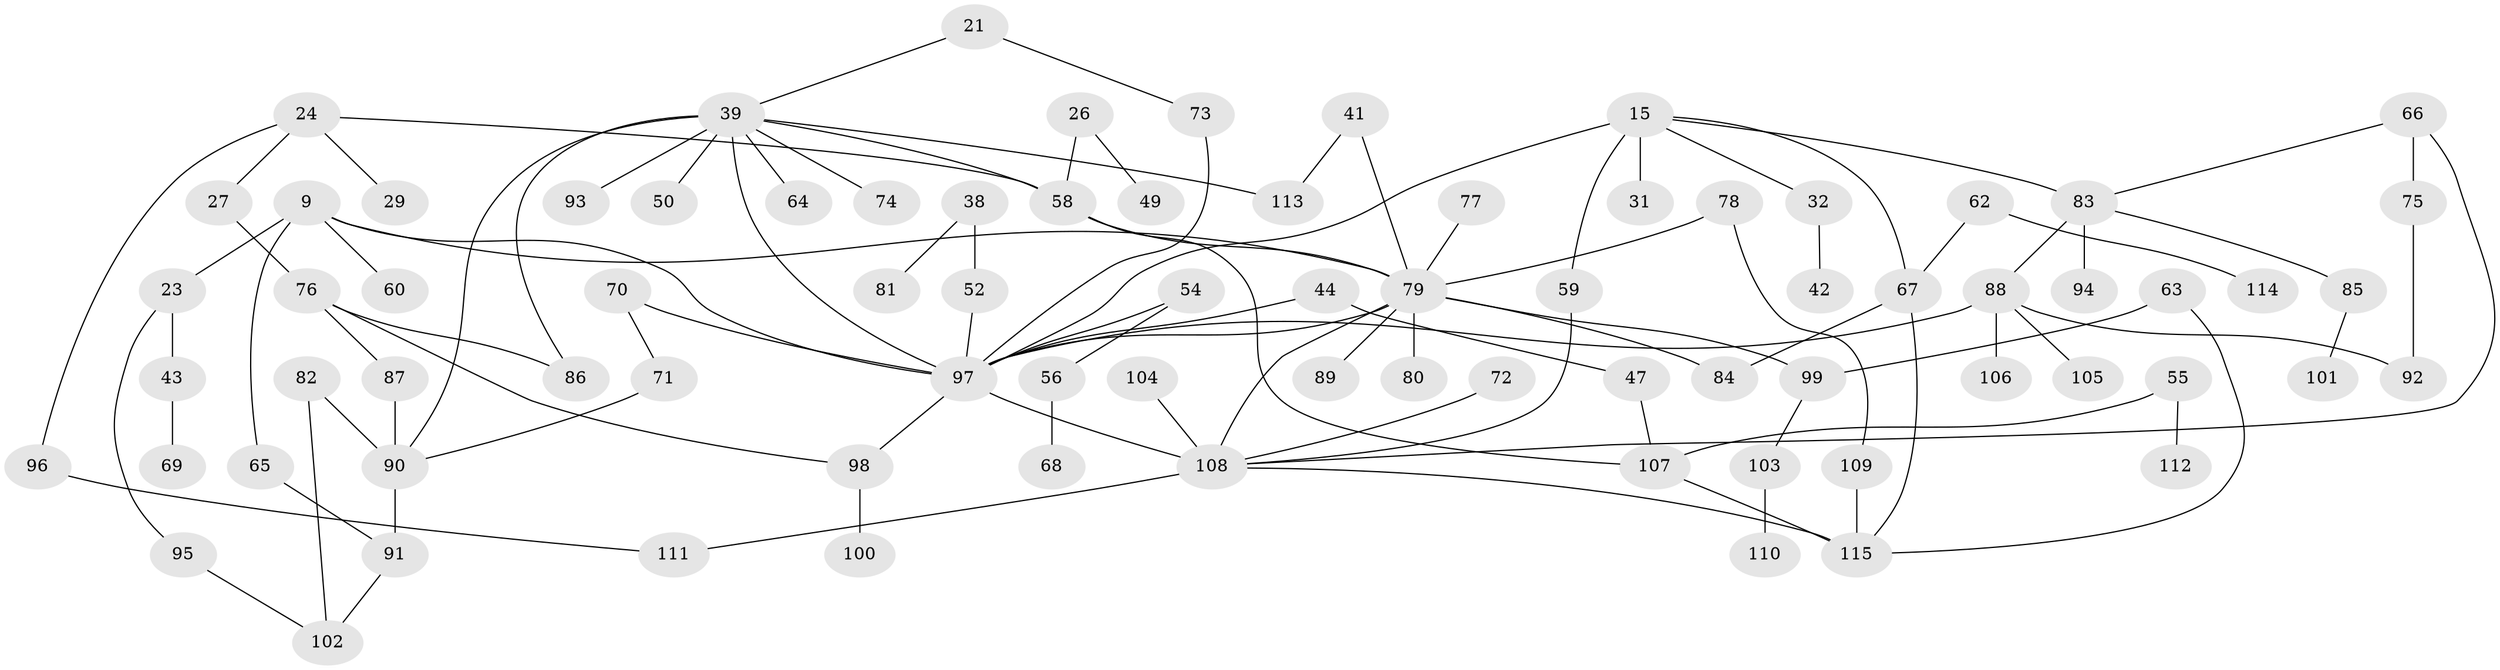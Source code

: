 // original degree distribution, {4: 0.09565217391304348, 9: 0.02608695652173913, 6: 0.017391304347826087, 3: 0.19130434782608696, 5: 0.043478260869565216, 1: 0.2782608695652174, 2: 0.34782608695652173}
// Generated by graph-tools (version 1.1) at 2025/44/03/04/25 21:44:58]
// undirected, 80 vertices, 102 edges
graph export_dot {
graph [start="1"]
  node [color=gray90,style=filled];
  9 [super="+5"];
  15 [super="+13"];
  21;
  23;
  24;
  26;
  27;
  29;
  31;
  32;
  38;
  39 [super="+37"];
  41;
  42;
  43;
  44;
  47;
  49;
  50;
  52 [super="+16"];
  54;
  55;
  56;
  58 [super="+10+18"];
  59 [super="+30"];
  60;
  62;
  63;
  64;
  65 [super="+40"];
  66 [super="+48"];
  67 [super="+51"];
  68;
  69;
  70;
  71;
  72;
  73;
  74;
  75;
  76;
  77;
  78;
  79 [super="+19+3"];
  80;
  81;
  82;
  83 [super="+61"];
  84 [super="+8+12"];
  85;
  86 [super="+7"];
  87;
  88 [super="+46"];
  89;
  90 [super="+53"];
  91;
  92;
  93;
  94;
  95;
  96;
  97 [super="+11"];
  98;
  99;
  100;
  101;
  102;
  103;
  104;
  105;
  106;
  107 [super="+45"];
  108 [super="+22+33+25"];
  109;
  110;
  111;
  112;
  113;
  114;
  115 [super="+35+34"];
  9 -- 23 [weight=2];
  9 -- 60;
  9 -- 79 [weight=3];
  9 -- 97;
  9 -- 65;
  15 -- 32;
  15 -- 97 [weight=2];
  15 -- 31;
  15 -- 59;
  15 -- 67;
  15 -- 83;
  21 -- 73;
  21 -- 39;
  23 -- 43;
  23 -- 95;
  24 -- 27;
  24 -- 29;
  24 -- 96;
  24 -- 58;
  26 -- 49;
  26 -- 58;
  27 -- 76;
  32 -- 42;
  38 -- 81;
  38 -- 52;
  39 -- 74;
  39 -- 97 [weight=2];
  39 -- 64;
  39 -- 113;
  39 -- 50;
  39 -- 86;
  39 -- 58;
  39 -- 93;
  39 -- 90;
  41 -- 113;
  41 -- 79;
  43 -- 69;
  44 -- 47;
  44 -- 97;
  47 -- 107;
  52 -- 97;
  54 -- 56;
  54 -- 97;
  55 -- 112;
  55 -- 107;
  56 -- 68;
  58 -- 79;
  58 -- 107;
  59 -- 108;
  62 -- 114;
  62 -- 67;
  63 -- 99;
  63 -- 115;
  65 -- 91;
  66 -- 83;
  66 -- 75;
  66 -- 108;
  67 -- 115;
  67 -- 84;
  70 -- 71;
  70 -- 97;
  71 -- 90;
  72 -- 108;
  73 -- 97;
  75 -- 92;
  76 -- 87;
  76 -- 98;
  76 -- 86;
  77 -- 79;
  78 -- 109;
  78 -- 79;
  79 -- 80;
  79 -- 99;
  79 -- 84;
  79 -- 89;
  79 -- 97;
  79 -- 108;
  82 -- 102;
  82 -- 90;
  83 -- 85;
  83 -- 88;
  83 -- 94;
  85 -- 101;
  87 -- 90;
  88 -- 106;
  88 -- 97;
  88 -- 105;
  88 -- 92;
  90 -- 91;
  91 -- 102;
  95 -- 102;
  96 -- 111;
  97 -- 98;
  97 -- 108 [weight=2];
  98 -- 100;
  99 -- 103;
  103 -- 110;
  104 -- 108;
  107 -- 115;
  108 -- 111;
  108 -- 115;
  109 -- 115;
}
